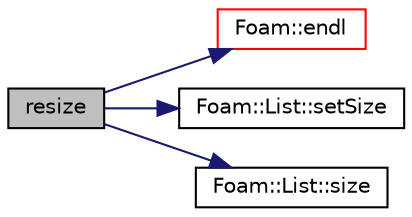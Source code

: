 digraph "resize"
{
  bgcolor="transparent";
  edge [fontname="Helvetica",fontsize="10",labelfontname="Helvetica",labelfontsize="10"];
  node [fontname="Helvetica",fontsize="10",shape=record];
  rankdir="LR";
  Node3894 [label="resize",height=0.2,width=0.4,color="black", fillcolor="grey75", style="filled", fontcolor="black"];
  Node3894 -> Node3895 [color="midnightblue",fontsize="10",style="solid",fontname="Helvetica"];
  Node3895 [label="Foam::endl",height=0.2,width=0.4,color="red",URL="$a21851.html#a2db8fe02a0d3909e9351bb4275b23ce4",tooltip="Add newline and flush stream. "];
  Node3894 -> Node3897 [color="midnightblue",fontsize="10",style="solid",fontname="Helvetica"];
  Node3897 [label="Foam::List::setSize",height=0.2,width=0.4,color="black",URL="$a26833.html#aedb985ffeaf1bdbfeccc2a8730405703",tooltip="Reset size of List. "];
  Node3894 -> Node3898 [color="midnightblue",fontsize="10",style="solid",fontname="Helvetica"];
  Node3898 [label="Foam::List::size",height=0.2,width=0.4,color="black",URL="$a26833.html#a8a5f6fa29bd4b500caf186f60245b384",tooltip="Override size to be inconsistent with allocated storage. "];
}
